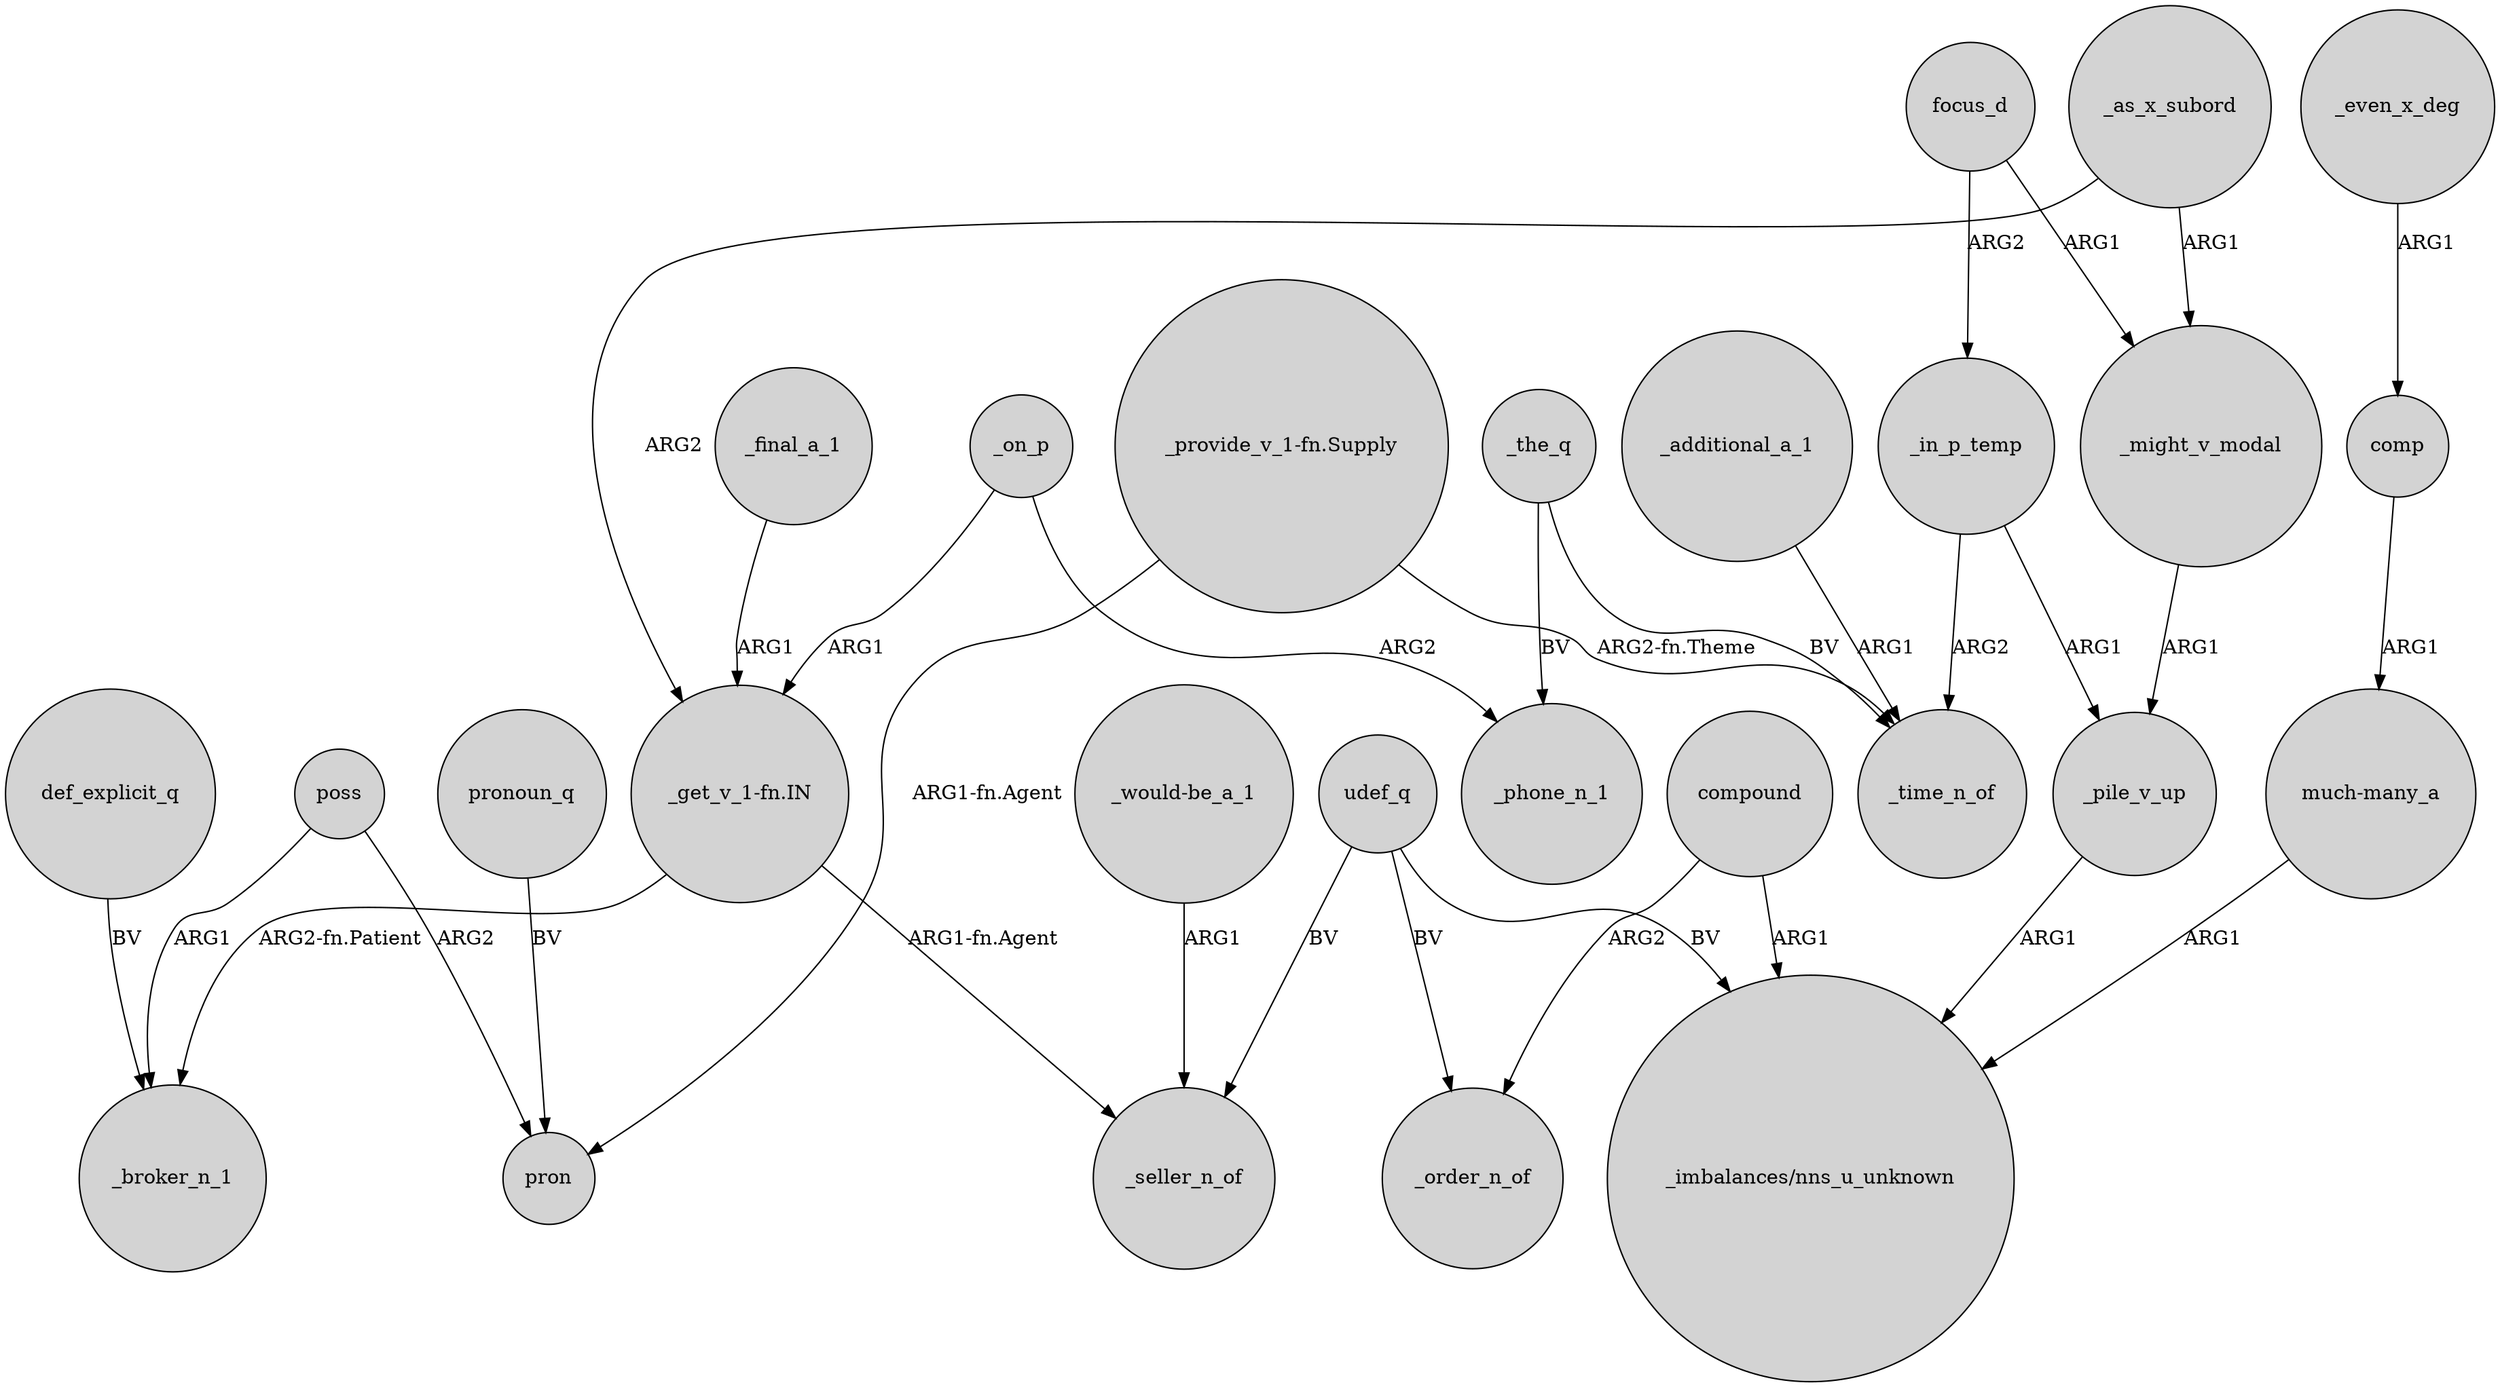 digraph {
	node [shape=circle style=filled]
	"_provide_v_1-fn.Supply" -> pron [label="ARG1-fn.Agent"]
	focus_d -> _in_p_temp [label=ARG2]
	udef_q -> _order_n_of [label=BV]
	poss -> pron [label=ARG2]
	"_provide_v_1-fn.Supply" -> _time_n_of [label="ARG2-fn.Theme"]
	"much-many_a" -> "_imbalances/nns_u_unknown" [label=ARG1]
	"_get_v_1-fn.IN" -> _broker_n_1 [label="ARG2-fn.Patient"]
	compound -> _order_n_of [label=ARG2]
	udef_q -> _seller_n_of [label=BV]
	_in_p_temp -> _pile_v_up [label=ARG1]
	_even_x_deg -> comp [label=ARG1]
	compound -> "_imbalances/nns_u_unknown" [label=ARG1]
	"_would-be_a_1" -> _seller_n_of [label=ARG1]
	udef_q -> "_imbalances/nns_u_unknown" [label=BV]
	_the_q -> _phone_n_1 [label=BV]
	_on_p -> "_get_v_1-fn.IN" [label=ARG1]
	_as_x_subord -> "_get_v_1-fn.IN" [label=ARG2]
	pronoun_q -> pron [label=BV]
	_additional_a_1 -> _time_n_of [label=ARG1]
	_the_q -> _time_n_of [label=BV]
	_in_p_temp -> _time_n_of [label=ARG2]
	comp -> "much-many_a" [label=ARG1]
	_as_x_subord -> _might_v_modal [label=ARG1]
	_might_v_modal -> _pile_v_up [label=ARG1]
	focus_d -> _might_v_modal [label=ARG1]
	"_get_v_1-fn.IN" -> _seller_n_of [label="ARG1-fn.Agent"]
	_on_p -> _phone_n_1 [label=ARG2]
	def_explicit_q -> _broker_n_1 [label=BV]
	_pile_v_up -> "_imbalances/nns_u_unknown" [label=ARG1]
	_final_a_1 -> "_get_v_1-fn.IN" [label=ARG1]
	poss -> _broker_n_1 [label=ARG1]
}
